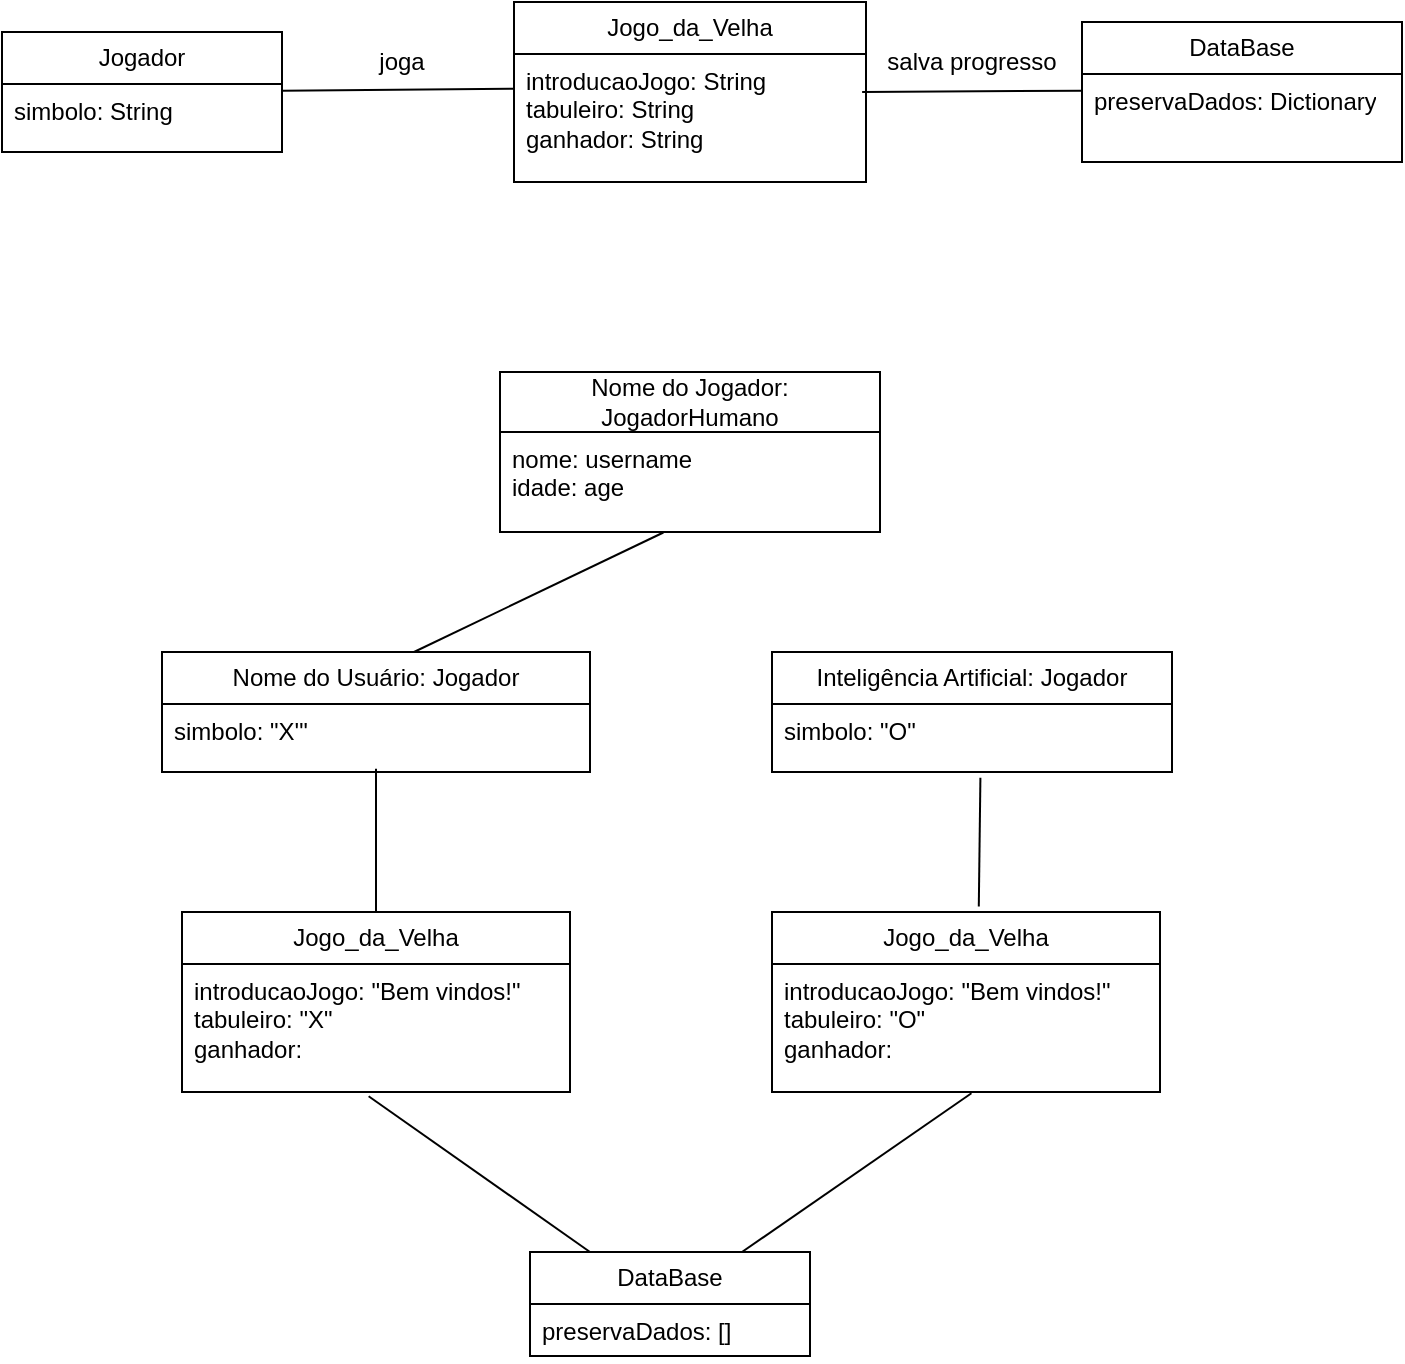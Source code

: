 <mxfile version="22.0.8" type="github">
  <diagram name="Página-1" id="ETZNSiQvTZ4J-55iKF7z">
    <mxGraphModel dx="1292" dy="710" grid="1" gridSize="10" guides="1" tooltips="1" connect="1" arrows="1" fold="1" page="1" pageScale="1" pageWidth="827" pageHeight="1169" math="0" shadow="0">
      <root>
        <mxCell id="0" />
        <mxCell id="1" parent="0" />
        <mxCell id="Y2xEf-CzXpEb0WmJXo6f-2" value="Inteligência Artificial: Jogador" style="swimlane;fontStyle=0;childLayout=stackLayout;horizontal=1;startSize=26;fillColor=none;horizontalStack=0;resizeParent=1;resizeParentMax=0;resizeLast=0;collapsible=1;marginBottom=0;whiteSpace=wrap;html=1;" parent="1" vertex="1">
          <mxGeometry x="455" y="400" width="200" height="60" as="geometry" />
        </mxCell>
        <mxCell id="Y2xEf-CzXpEb0WmJXo6f-3" value="simbolo: &quot;O&quot;" style="text;strokeColor=none;fillColor=none;align=left;verticalAlign=top;spacingLeft=4;spacingRight=4;overflow=hidden;rotatable=0;points=[[0,0.5],[1,0.5]];portConstraint=eastwest;whiteSpace=wrap;html=1;" parent="Y2xEf-CzXpEb0WmJXo6f-2" vertex="1">
          <mxGeometry y="26" width="200" height="34" as="geometry" />
        </mxCell>
        <mxCell id="aqnIn2phBkBqxdztw7Cu-1" value="Nome do Usuário: Jogador" style="swimlane;fontStyle=0;childLayout=stackLayout;horizontal=1;startSize=26;fillColor=none;horizontalStack=0;resizeParent=1;resizeParentMax=0;resizeLast=0;collapsible=1;marginBottom=0;whiteSpace=wrap;html=1;" parent="1" vertex="1">
          <mxGeometry x="150" y="400" width="214" height="60" as="geometry" />
        </mxCell>
        <mxCell id="aqnIn2phBkBqxdztw7Cu-2" value="simbolo: &quot;X&#39;&quot;" style="text;strokeColor=none;fillColor=none;align=left;verticalAlign=top;spacingLeft=4;spacingRight=4;overflow=hidden;rotatable=0;points=[[0,0.5],[1,0.5]];portConstraint=eastwest;whiteSpace=wrap;html=1;" parent="aqnIn2phBkBqxdztw7Cu-1" vertex="1">
          <mxGeometry y="26" width="214" height="34" as="geometry" />
        </mxCell>
        <mxCell id="aqnIn2phBkBqxdztw7Cu-10" value="Jogador" style="swimlane;fontStyle=0;childLayout=stackLayout;horizontal=1;startSize=26;fillColor=none;horizontalStack=0;resizeParent=1;resizeParentMax=0;resizeLast=0;collapsible=1;marginBottom=0;whiteSpace=wrap;html=1;" parent="1" vertex="1">
          <mxGeometry x="70" y="90" width="140" height="60" as="geometry" />
        </mxCell>
        <mxCell id="aqnIn2phBkBqxdztw7Cu-11" value="simbolo: String" style="text;strokeColor=none;fillColor=none;align=left;verticalAlign=top;spacingLeft=4;spacingRight=4;overflow=hidden;rotatable=0;points=[[0,0.5],[1,0.5]];portConstraint=eastwest;whiteSpace=wrap;html=1;" parent="aqnIn2phBkBqxdztw7Cu-10" vertex="1">
          <mxGeometry y="26" width="140" height="34" as="geometry" />
        </mxCell>
        <mxCell id="aqnIn2phBkBqxdztw7Cu-18" value="Jogo_da_Velha" style="swimlane;fontStyle=0;childLayout=stackLayout;horizontal=1;startSize=26;fillColor=none;horizontalStack=0;resizeParent=1;resizeParentMax=0;resizeLast=0;collapsible=1;marginBottom=0;whiteSpace=wrap;html=1;" parent="1" vertex="1">
          <mxGeometry x="326" y="75" width="176" height="90" as="geometry" />
        </mxCell>
        <mxCell id="aqnIn2phBkBqxdztw7Cu-20" value="introducaoJogo: String&lt;br style=&quot;border-color: var(--border-color);&quot;&gt;tabuleiro: String&lt;br style=&quot;border-color: var(--border-color);&quot;&gt;ganhador: String" style="text;strokeColor=none;fillColor=none;align=left;verticalAlign=top;spacingLeft=4;spacingRight=4;overflow=hidden;rotatable=0;points=[[0,0.5],[1,0.5]];portConstraint=eastwest;whiteSpace=wrap;html=1;" parent="aqnIn2phBkBqxdztw7Cu-18" vertex="1">
          <mxGeometry y="26" width="176" height="64" as="geometry" />
        </mxCell>
        <mxCell id="aqnIn2phBkBqxdztw7Cu-25" value="" style="endArrow=none;html=1;rounded=0;entryX=-0.001;entryY=0.272;entryDx=0;entryDy=0;entryPerimeter=0;" parent="1" source="aqnIn2phBkBqxdztw7Cu-10" target="aqnIn2phBkBqxdztw7Cu-20" edge="1">
          <mxGeometry width="50" height="50" relative="1" as="geometry">
            <mxPoint x="250" y="120" as="sourcePoint" />
            <mxPoint x="300" y="70" as="targetPoint" />
          </mxGeometry>
        </mxCell>
        <mxCell id="aqnIn2phBkBqxdztw7Cu-26" value="DataBase" style="swimlane;fontStyle=0;childLayout=stackLayout;horizontal=1;startSize=26;fillColor=none;horizontalStack=0;resizeParent=1;resizeParentMax=0;resizeLast=0;collapsible=1;marginBottom=0;whiteSpace=wrap;html=1;" parent="1" vertex="1">
          <mxGeometry x="610" y="85" width="160" height="70" as="geometry" />
        </mxCell>
        <mxCell id="aqnIn2phBkBqxdztw7Cu-27" value="preservaDados: Dictionary" style="text;strokeColor=none;fillColor=none;align=left;verticalAlign=top;spacingLeft=4;spacingRight=4;overflow=hidden;rotatable=0;points=[[0,0.5],[1,0.5]];portConstraint=eastwest;whiteSpace=wrap;html=1;" parent="aqnIn2phBkBqxdztw7Cu-26" vertex="1">
          <mxGeometry y="26" width="160" height="44" as="geometry" />
        </mxCell>
        <mxCell id="aqnIn2phBkBqxdztw7Cu-30" value="" style="endArrow=none;html=1;rounded=0;entryX=0.002;entryY=0.19;entryDx=0;entryDy=0;entryPerimeter=0;exitX=0.989;exitY=0.297;exitDx=0;exitDy=0;exitPerimeter=0;" parent="1" source="aqnIn2phBkBqxdztw7Cu-20" target="aqnIn2phBkBqxdztw7Cu-27" edge="1">
          <mxGeometry width="50" height="50" relative="1" as="geometry">
            <mxPoint x="520" y="124" as="sourcePoint" />
            <mxPoint x="590" y="130" as="targetPoint" />
          </mxGeometry>
        </mxCell>
        <mxCell id="aqnIn2phBkBqxdztw7Cu-32" value="joga" style="text;html=1;strokeColor=none;fillColor=none;align=center;verticalAlign=middle;whiteSpace=wrap;rounded=0;" parent="1" vertex="1">
          <mxGeometry x="240" y="90" width="60" height="30" as="geometry" />
        </mxCell>
        <mxCell id="aqnIn2phBkBqxdztw7Cu-33" value="salva progresso" style="text;html=1;strokeColor=none;fillColor=none;align=center;verticalAlign=middle;whiteSpace=wrap;rounded=0;" parent="1" vertex="1">
          <mxGeometry x="510" y="80" width="90" height="50" as="geometry" />
        </mxCell>
        <mxCell id="aqnIn2phBkBqxdztw7Cu-34" value="Nome do Jogador: JogadorHumano" style="swimlane;fontStyle=0;childLayout=stackLayout;horizontal=1;startSize=30;fillColor=none;horizontalStack=0;resizeParent=1;resizeParentMax=0;resizeLast=0;collapsible=1;marginBottom=0;whiteSpace=wrap;html=1;" parent="1" vertex="1">
          <mxGeometry x="319" y="260" width="190" height="80" as="geometry" />
        </mxCell>
        <mxCell id="aqnIn2phBkBqxdztw7Cu-36" value="nome: username&lt;br&gt;idade: age" style="text;strokeColor=none;fillColor=none;align=left;verticalAlign=top;spacingLeft=4;spacingRight=4;overflow=hidden;rotatable=0;points=[[0,0.5],[1,0.5]];portConstraint=eastwest;whiteSpace=wrap;html=1;" parent="aqnIn2phBkBqxdztw7Cu-34" vertex="1">
          <mxGeometry y="30" width="190" height="50" as="geometry" />
        </mxCell>
        <mxCell id="aqnIn2phBkBqxdztw7Cu-38" value="" style="endArrow=none;html=1;rounded=0;entryX=0.43;entryY=1.005;entryDx=0;entryDy=0;entryPerimeter=0;" parent="1" target="aqnIn2phBkBqxdztw7Cu-36" edge="1">
          <mxGeometry width="50" height="50" relative="1" as="geometry">
            <mxPoint x="276" y="400" as="sourcePoint" />
            <mxPoint x="326" y="350" as="targetPoint" />
          </mxGeometry>
        </mxCell>
        <mxCell id="aqnIn2phBkBqxdztw7Cu-39" value="Jogo_da_Velha" style="swimlane;fontStyle=0;childLayout=stackLayout;horizontal=1;startSize=26;fillColor=none;horizontalStack=0;resizeParent=1;resizeParentMax=0;resizeLast=0;collapsible=1;marginBottom=0;whiteSpace=wrap;html=1;" parent="1" vertex="1">
          <mxGeometry x="160" y="530" width="194" height="90" as="geometry" />
        </mxCell>
        <mxCell id="aqnIn2phBkBqxdztw7Cu-40" value="introducaoJogo: &quot;Bem vindos!&quot;&lt;br style=&quot;border-color: var(--border-color);&quot;&gt;tabuleiro: &quot;X&quot;&lt;br style=&quot;border-color: var(--border-color);&quot;&gt;ganhador:&amp;nbsp;" style="text;strokeColor=none;fillColor=none;align=left;verticalAlign=top;spacingLeft=4;spacingRight=4;overflow=hidden;rotatable=0;points=[[0,0.5],[1,0.5]];portConstraint=eastwest;whiteSpace=wrap;html=1;" parent="aqnIn2phBkBqxdztw7Cu-39" vertex="1">
          <mxGeometry y="26" width="194" height="64" as="geometry" />
        </mxCell>
        <mxCell id="aqnIn2phBkBqxdztw7Cu-43" value="" style="endArrow=none;html=1;rounded=0;entryX=0.5;entryY=0.953;entryDx=0;entryDy=0;entryPerimeter=0;exitX=0.5;exitY=0;exitDx=0;exitDy=0;" parent="1" source="aqnIn2phBkBqxdztw7Cu-39" target="aqnIn2phBkBqxdztw7Cu-2" edge="1">
          <mxGeometry width="50" height="50" relative="1" as="geometry">
            <mxPoint x="212" y="530" as="sourcePoint" />
            <mxPoint x="262" y="480" as="targetPoint" />
          </mxGeometry>
        </mxCell>
        <mxCell id="aqnIn2phBkBqxdztw7Cu-44" value="Jogo_da_Velha" style="swimlane;fontStyle=0;childLayout=stackLayout;horizontal=1;startSize=26;fillColor=none;horizontalStack=0;resizeParent=1;resizeParentMax=0;resizeLast=0;collapsible=1;marginBottom=0;whiteSpace=wrap;html=1;" parent="1" vertex="1">
          <mxGeometry x="455" y="530" width="194" height="90" as="geometry" />
        </mxCell>
        <mxCell id="aqnIn2phBkBqxdztw7Cu-45" value="introducaoJogo: &quot;Bem vindos!&quot;&lt;br style=&quot;border-color: var(--border-color);&quot;&gt;tabuleiro: &quot;O&quot;&lt;br style=&quot;border-color: var(--border-color);&quot;&gt;ganhador:&amp;nbsp;" style="text;strokeColor=none;fillColor=none;align=left;verticalAlign=top;spacingLeft=4;spacingRight=4;overflow=hidden;rotatable=0;points=[[0,0.5],[1,0.5]];portConstraint=eastwest;whiteSpace=wrap;html=1;" parent="aqnIn2phBkBqxdztw7Cu-44" vertex="1">
          <mxGeometry y="26" width="194" height="64" as="geometry" />
        </mxCell>
        <mxCell id="aqnIn2phBkBqxdztw7Cu-46" value="" style="endArrow=none;html=1;rounded=0;entryX=0.521;entryY=1.084;entryDx=0;entryDy=0;entryPerimeter=0;exitX=0.533;exitY=-0.03;exitDx=0;exitDy=0;exitPerimeter=0;" parent="1" source="aqnIn2phBkBqxdztw7Cu-44" target="Y2xEf-CzXpEb0WmJXo6f-3" edge="1">
          <mxGeometry width="50" height="50" relative="1" as="geometry">
            <mxPoint x="530" y="530" as="sourcePoint" />
            <mxPoint x="580" y="480" as="targetPoint" />
          </mxGeometry>
        </mxCell>
        <mxCell id="aqnIn2phBkBqxdztw7Cu-47" value="DataBase" style="swimlane;fontStyle=0;childLayout=stackLayout;horizontal=1;startSize=26;fillColor=none;horizontalStack=0;resizeParent=1;resizeParentMax=0;resizeLast=0;collapsible=1;marginBottom=0;whiteSpace=wrap;html=1;" parent="1" vertex="1">
          <mxGeometry x="334" y="700" width="140" height="52" as="geometry" />
        </mxCell>
        <mxCell id="aqnIn2phBkBqxdztw7Cu-48" value="preservaDados: []" style="text;strokeColor=none;fillColor=none;align=left;verticalAlign=top;spacingLeft=4;spacingRight=4;overflow=hidden;rotatable=0;points=[[0,0.5],[1,0.5]];portConstraint=eastwest;whiteSpace=wrap;html=1;" parent="aqnIn2phBkBqxdztw7Cu-47" vertex="1">
          <mxGeometry y="26" width="140" height="26" as="geometry" />
        </mxCell>
        <mxCell id="aqnIn2phBkBqxdztw7Cu-51" value="" style="endArrow=none;html=1;rounded=0;entryX=0.514;entryY=1.01;entryDx=0;entryDy=0;entryPerimeter=0;" parent="1" target="aqnIn2phBkBqxdztw7Cu-45" edge="1">
          <mxGeometry width="50" height="50" relative="1" as="geometry">
            <mxPoint x="440" y="700" as="sourcePoint" />
            <mxPoint x="490" y="650" as="targetPoint" />
          </mxGeometry>
        </mxCell>
        <mxCell id="aqnIn2phBkBqxdztw7Cu-52" value="" style="endArrow=none;html=1;rounded=0;entryX=0.481;entryY=1.033;entryDx=0;entryDy=0;entryPerimeter=0;" parent="1" target="aqnIn2phBkBqxdztw7Cu-40" edge="1">
          <mxGeometry width="50" height="50" relative="1" as="geometry">
            <mxPoint x="364" y="700" as="sourcePoint" />
            <mxPoint x="414" y="650" as="targetPoint" />
          </mxGeometry>
        </mxCell>
      </root>
    </mxGraphModel>
  </diagram>
</mxfile>
